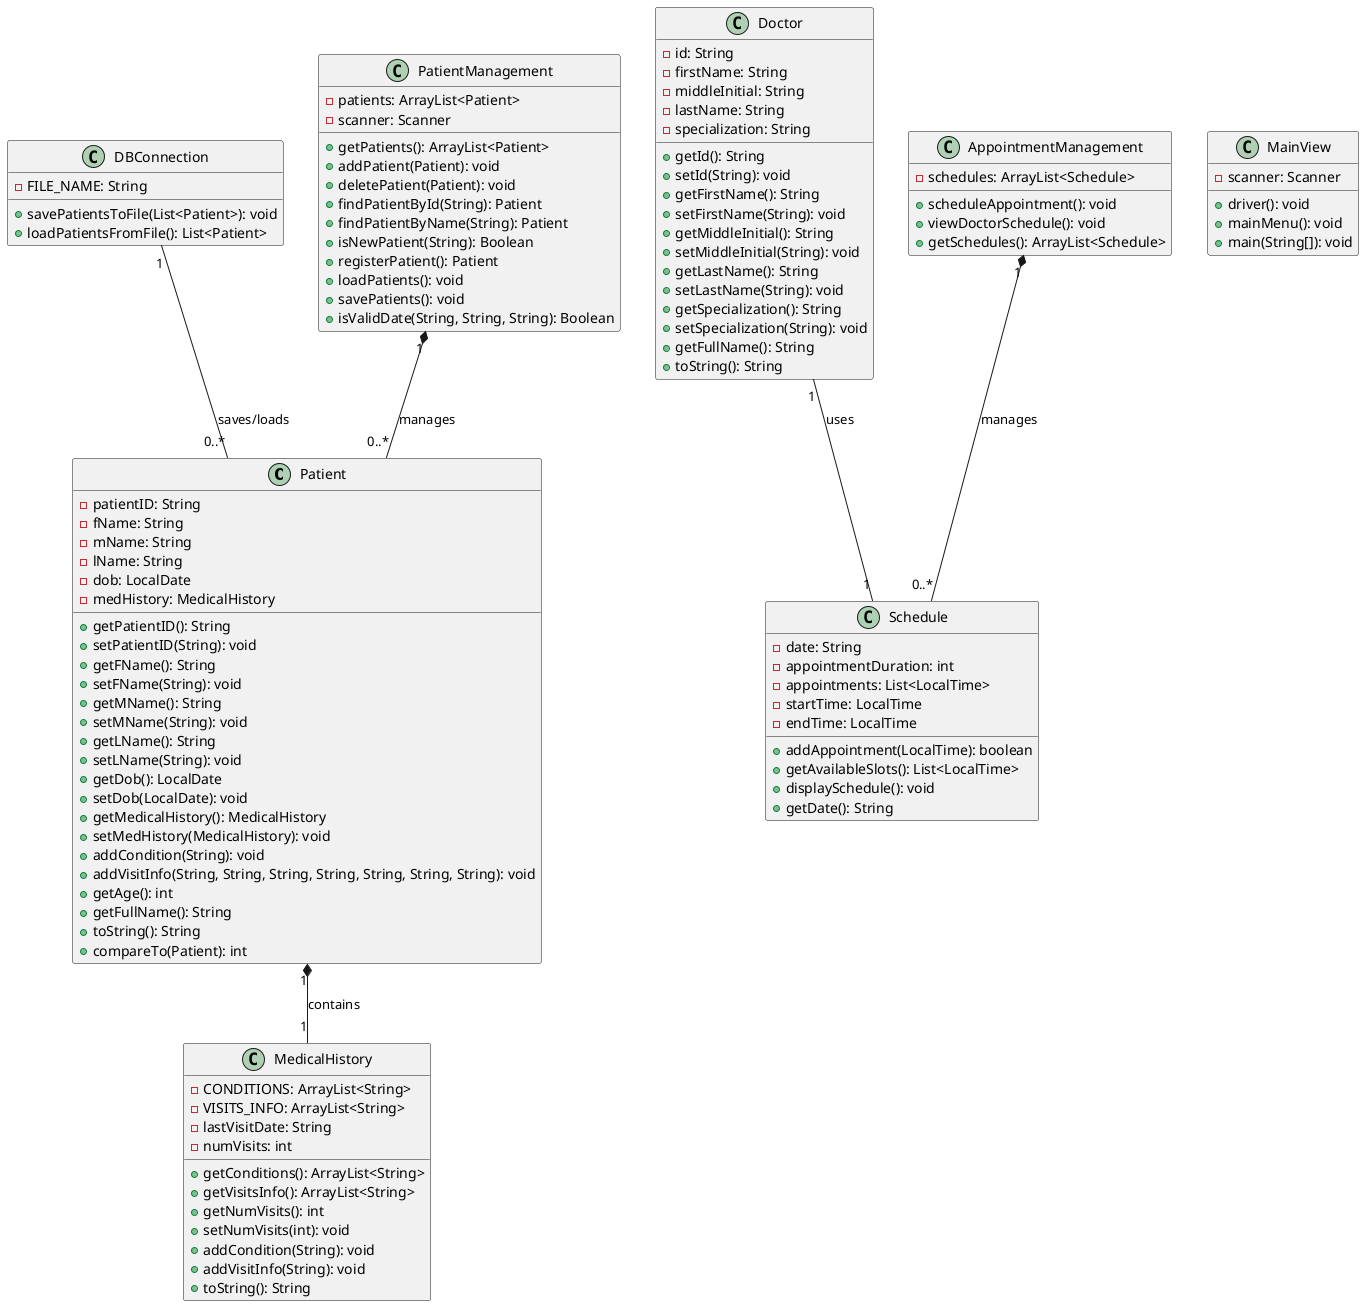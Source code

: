@startuml
class Patient {
    - patientID: String
    - fName: String
    - mName: String
    - lName: String
    - dob: LocalDate
    - medHistory: MedicalHistory
    + getPatientID(): String
    + setPatientID(String): void
    + getFName(): String
    + setFName(String): void
    + getMName(): String
    + setMName(String): void
    + getLName(): String
    + setLName(String): void
    + getDob(): LocalDate
    + setDob(LocalDate): void
    + getMedicalHistory(): MedicalHistory
    + setMedHistory(MedicalHistory): void
    + addCondition(String): void
    + addVisitInfo(String, String, String, String, String, String, String): void
    + getAge(): int
    + getFullName(): String
    + toString(): String
    + compareTo(Patient): int
}

class MedicalHistory {
    - CONDITIONS: ArrayList<String>
    - VISITS_INFO: ArrayList<String>
    - lastVisitDate: String
    - numVisits: int
    + getConditions(): ArrayList<String>
    + getVisitsInfo(): ArrayList<String>
    + getNumVisits(): int
    + setNumVisits(int): void
    + addCondition(String): void
    + addVisitInfo(String): void
    + toString(): String
}

class Doctor {
    - id: String
    - firstName: String
    - middleInitial: String
    - lastName: String
    - specialization: String
    + getId(): String
    + setId(String): void
    + getFirstName(): String
    + setFirstName(String): void
    + getMiddleInitial(): String
    + setMiddleInitial(String): void
    + getLastName(): String
    + setLastName(String): void
    + getSpecialization(): String
    + setSpecialization(String): void
    + getFullName(): String
    + toString(): String
}

class Schedule {
    - date: String
    - appointmentDuration: int
    - appointments: List<LocalTime>
    - startTime: LocalTime
    - endTime: LocalTime
    + addAppointment(LocalTime): boolean
    + getAvailableSlots(): List<LocalTime>
    + displaySchedule(): void
    + getDate(): String
}

class AppointmentManagement {
    - schedules: ArrayList<Schedule>
    + scheduleAppointment(): void
    + viewDoctorSchedule(): void
    + getSchedules(): ArrayList<Schedule>
}

class DBConnection {
    - FILE_NAME: String
    + savePatientsToFile(List<Patient>): void
    + loadPatientsFromFile(): List<Patient>
}

class PatientManagement {
    - patients: ArrayList<Patient>
    - scanner: Scanner
    + getPatients(): ArrayList<Patient>
    + addPatient(Patient): void
    + deletePatient(Patient): void
    + findPatientById(String): Patient
    + findPatientByName(String): Patient
    + isNewPatient(String): Boolean
    + registerPatient(): Patient
    + loadPatients(): void
    + savePatients(): void
    + isValidDate(String, String, String): Boolean
}

class MainView {
    - scanner: Scanner
    + driver(): void
    + mainMenu(): void
    + main(String[]): void
}

' Relationships
Patient "1" *-- "1" MedicalHistory : contains
PatientManagement "1" *-- "0..*" Patient : manages
DBConnection "1" -- "0..*" Patient : saves/loads
AppointmentManagement "1" *-- "0..*" Schedule : manages
Doctor "1" -- "1" Schedule : uses

@enduml